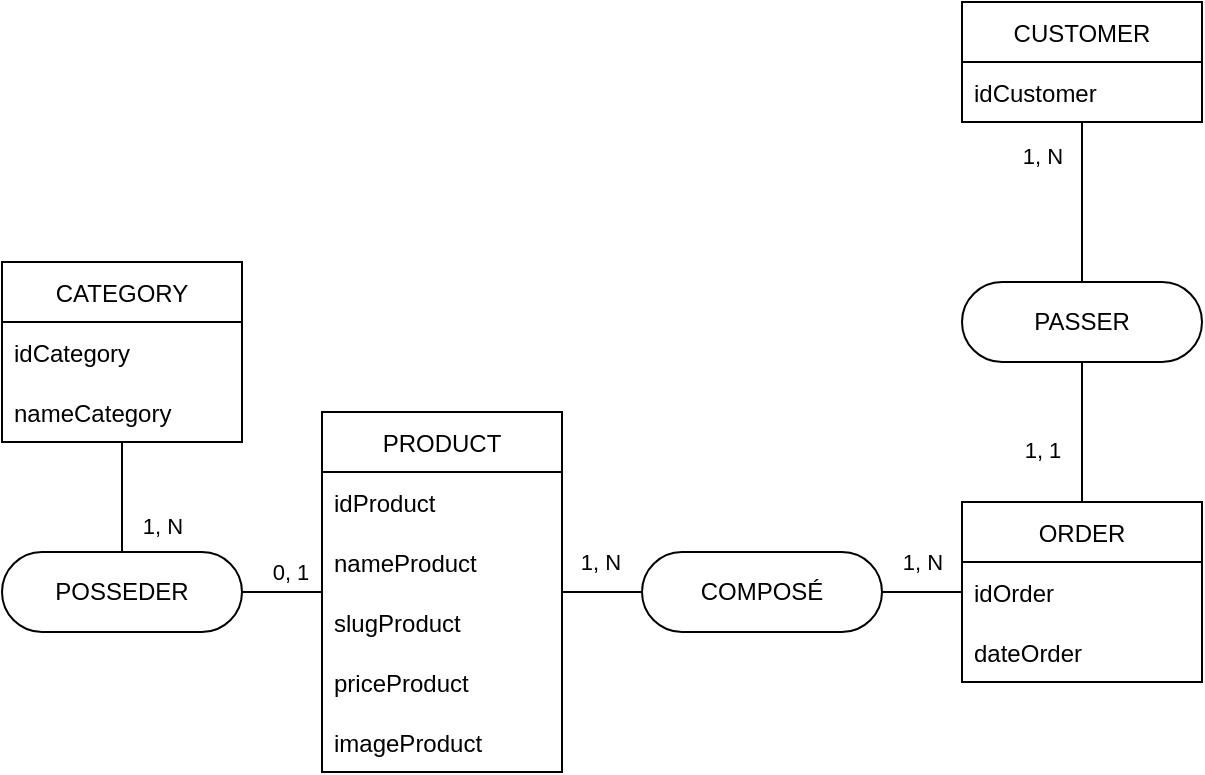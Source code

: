 <mxfile version="16.5.1" type="device"><diagram id="TvuTNaz4oTovYjP0BLDW" name="Page-1"><mxGraphModel dx="683" dy="497" grid="1" gridSize="10" guides="1" tooltips="1" connect="1" arrows="1" fold="1" page="1" pageScale="1" pageWidth="827" pageHeight="1169" math="0" shadow="0"><root><mxCell id="0"/><mxCell id="1" parent="0"/><mxCell id="aPbs6y4cmpTH8MVYR6qt-24" style="edgeStyle=none;rounded=0;orthogonalLoop=1;jettySize=auto;html=1;endArrow=none;endFill=0;" edge="1" parent="1" source="aPbs6y4cmpTH8MVYR6qt-1" target="aPbs6y4cmpTH8MVYR6qt-9"><mxGeometry relative="1" as="geometry"/></mxCell><mxCell id="aPbs6y4cmpTH8MVYR6qt-28" value="1, N" style="edgeLabel;html=1;align=center;verticalAlign=middle;resizable=0;points=[];" vertex="1" connectable="0" parent="aPbs6y4cmpTH8MVYR6qt-24"><mxGeometry x="-0.079" relative="1" as="geometry"><mxPoint y="-15" as="offset"/></mxGeometry></mxCell><mxCell id="aPbs6y4cmpTH8MVYR6qt-1" value="PRODUCT" style="swimlane;fontStyle=0;childLayout=stackLayout;horizontal=1;startSize=30;horizontalStack=0;resizeParent=1;resizeParentMax=0;resizeLast=0;collapsible=1;marginBottom=0;" vertex="1" parent="1"><mxGeometry x="280" y="385" width="120" height="180" as="geometry"/></mxCell><mxCell id="aPbs6y4cmpTH8MVYR6qt-2" value="idProduct" style="text;strokeColor=none;fillColor=none;align=left;verticalAlign=middle;spacingLeft=4;spacingRight=4;overflow=hidden;points=[[0,0.5],[1,0.5]];portConstraint=eastwest;rotatable=0;" vertex="1" parent="aPbs6y4cmpTH8MVYR6qt-1"><mxGeometry y="30" width="120" height="30" as="geometry"/></mxCell><mxCell id="aPbs6y4cmpTH8MVYR6qt-3" value="nameProduct" style="text;strokeColor=none;fillColor=none;align=left;verticalAlign=middle;spacingLeft=4;spacingRight=4;overflow=hidden;points=[[0,0.5],[1,0.5]];portConstraint=eastwest;rotatable=0;" vertex="1" parent="aPbs6y4cmpTH8MVYR6qt-1"><mxGeometry y="60" width="120" height="30" as="geometry"/></mxCell><mxCell id="aPbs6y4cmpTH8MVYR6qt-47" value="slugProduct" style="text;strokeColor=none;fillColor=none;align=left;verticalAlign=middle;spacingLeft=4;spacingRight=4;overflow=hidden;points=[[0,0.5],[1,0.5]];portConstraint=eastwest;rotatable=0;" vertex="1" parent="aPbs6y4cmpTH8MVYR6qt-1"><mxGeometry y="90" width="120" height="30" as="geometry"/></mxCell><mxCell id="aPbs6y4cmpTH8MVYR6qt-4" value="priceProduct" style="text;strokeColor=none;fillColor=none;align=left;verticalAlign=middle;spacingLeft=4;spacingRight=4;overflow=hidden;points=[[0,0.5],[1,0.5]];portConstraint=eastwest;rotatable=0;" vertex="1" parent="aPbs6y4cmpTH8MVYR6qt-1"><mxGeometry y="120" width="120" height="30" as="geometry"/></mxCell><mxCell id="aPbs6y4cmpTH8MVYR6qt-46" value="imageProduct" style="text;strokeColor=none;fillColor=none;align=left;verticalAlign=middle;spacingLeft=4;spacingRight=4;overflow=hidden;points=[[0,0.5],[1,0.5]];portConstraint=eastwest;rotatable=0;" vertex="1" parent="aPbs6y4cmpTH8MVYR6qt-1"><mxGeometry y="150" width="120" height="30" as="geometry"/></mxCell><mxCell id="aPbs6y4cmpTH8MVYR6qt-5" value="ORDER" style="swimlane;fontStyle=0;childLayout=stackLayout;horizontal=1;startSize=30;horizontalStack=0;resizeParent=1;resizeParentMax=0;resizeLast=0;collapsible=1;marginBottom=0;" vertex="1" parent="1"><mxGeometry x="600" y="430" width="120" height="90" as="geometry"/></mxCell><mxCell id="aPbs6y4cmpTH8MVYR6qt-6" value="idOrder" style="text;strokeColor=none;fillColor=none;align=left;verticalAlign=middle;spacingLeft=4;spacingRight=4;overflow=hidden;points=[[0,0.5],[1,0.5]];portConstraint=eastwest;rotatable=0;" vertex="1" parent="aPbs6y4cmpTH8MVYR6qt-5"><mxGeometry y="30" width="120" height="30" as="geometry"/></mxCell><mxCell id="aPbs6y4cmpTH8MVYR6qt-8" value="dateOrder" style="text;strokeColor=none;fillColor=none;align=left;verticalAlign=middle;spacingLeft=4;spacingRight=4;overflow=hidden;points=[[0,0.5],[1,0.5]];portConstraint=eastwest;rotatable=0;" vertex="1" parent="aPbs6y4cmpTH8MVYR6qt-5"><mxGeometry y="60" width="120" height="30" as="geometry"/></mxCell><mxCell id="aPbs6y4cmpTH8MVYR6qt-23" style="edgeStyle=none;rounded=0;orthogonalLoop=1;jettySize=auto;html=1;endArrow=none;endFill=0;" edge="1" parent="1" source="aPbs6y4cmpTH8MVYR6qt-9" target="aPbs6y4cmpTH8MVYR6qt-5"><mxGeometry relative="1" as="geometry"/></mxCell><mxCell id="aPbs6y4cmpTH8MVYR6qt-29" value="1, N" style="edgeLabel;html=1;align=center;verticalAlign=middle;resizable=0;points=[];" vertex="1" connectable="0" parent="aPbs6y4cmpTH8MVYR6qt-23"><mxGeometry x="0.179" y="3" relative="1" as="geometry"><mxPoint x="-4" y="-12" as="offset"/></mxGeometry></mxCell><mxCell id="aPbs6y4cmpTH8MVYR6qt-9" value="COMPOSÉ" style="rounded=1;whiteSpace=wrap;html=1;arcSize=50;" vertex="1" parent="1"><mxGeometry x="440" y="455" width="120" height="40" as="geometry"/></mxCell><mxCell id="aPbs6y4cmpTH8MVYR6qt-42" style="edgeStyle=none;rounded=0;orthogonalLoop=1;jettySize=auto;html=1;endArrow=none;endFill=0;" edge="1" parent="1" source="aPbs6y4cmpTH8MVYR6qt-13" target="aPbs6y4cmpTH8MVYR6qt-30"><mxGeometry relative="1" as="geometry"/></mxCell><mxCell id="aPbs6y4cmpTH8MVYR6qt-44" value="1, N" style="edgeLabel;html=1;align=center;verticalAlign=middle;resizable=0;points=[];" vertex="1" connectable="0" parent="aPbs6y4cmpTH8MVYR6qt-42"><mxGeometry x="-0.676" y="2" relative="1" as="geometry"><mxPoint x="-22" y="4" as="offset"/></mxGeometry></mxCell><mxCell id="aPbs6y4cmpTH8MVYR6qt-13" value="CUSTOMER" style="swimlane;fontStyle=0;childLayout=stackLayout;horizontal=1;startSize=30;horizontalStack=0;resizeParent=1;resizeParentMax=0;resizeLast=0;collapsible=1;marginBottom=0;" vertex="1" parent="1"><mxGeometry x="600" y="180" width="120" height="60" as="geometry"/></mxCell><mxCell id="aPbs6y4cmpTH8MVYR6qt-14" value="idCustomer" style="text;strokeColor=none;fillColor=none;align=left;verticalAlign=middle;spacingLeft=4;spacingRight=4;overflow=hidden;points=[[0,0.5],[1,0.5]];portConstraint=eastwest;rotatable=0;" vertex="1" parent="aPbs6y4cmpTH8MVYR6qt-13"><mxGeometry y="30" width="120" height="30" as="geometry"/></mxCell><mxCell id="aPbs6y4cmpTH8MVYR6qt-43" style="edgeStyle=none;rounded=0;orthogonalLoop=1;jettySize=auto;html=1;endArrow=none;endFill=0;" edge="1" parent="1" source="aPbs6y4cmpTH8MVYR6qt-30" target="aPbs6y4cmpTH8MVYR6qt-5"><mxGeometry relative="1" as="geometry"/></mxCell><mxCell id="aPbs6y4cmpTH8MVYR6qt-45" value="1, 1" style="edgeLabel;html=1;align=center;verticalAlign=middle;resizable=0;points=[];" vertex="1" connectable="0" parent="aPbs6y4cmpTH8MVYR6qt-43"><mxGeometry x="0.26" y="1" relative="1" as="geometry"><mxPoint x="-21" as="offset"/></mxGeometry></mxCell><mxCell id="aPbs6y4cmpTH8MVYR6qt-30" value="PASSER" style="rounded=1;whiteSpace=wrap;html=1;arcSize=50;" vertex="1" parent="1"><mxGeometry x="600" y="320" width="120" height="40" as="geometry"/></mxCell><mxCell id="aPbs6y4cmpTH8MVYR6qt-37" style="edgeStyle=none;rounded=0;orthogonalLoop=1;jettySize=auto;html=1;endArrow=none;endFill=0;" edge="1" parent="1" source="aPbs6y4cmpTH8MVYR6qt-32" target="aPbs6y4cmpTH8MVYR6qt-33"><mxGeometry relative="1" as="geometry"/></mxCell><mxCell id="aPbs6y4cmpTH8MVYR6qt-41" value="1, N" style="edgeLabel;html=1;align=center;verticalAlign=middle;resizable=0;points=[];" vertex="1" connectable="0" parent="aPbs6y4cmpTH8MVYR6qt-37"><mxGeometry x="-0.2" relative="1" as="geometry"><mxPoint x="20" y="9" as="offset"/></mxGeometry></mxCell><mxCell id="aPbs6y4cmpTH8MVYR6qt-39" style="edgeStyle=none;rounded=0;orthogonalLoop=1;jettySize=auto;html=1;endArrow=none;endFill=0;" edge="1" parent="1" source="aPbs6y4cmpTH8MVYR6qt-32" target="aPbs6y4cmpTH8MVYR6qt-1"><mxGeometry relative="1" as="geometry"/></mxCell><mxCell id="aPbs6y4cmpTH8MVYR6qt-40" value="0, 1" style="edgeLabel;html=1;align=center;verticalAlign=middle;resizable=0;points=[];" vertex="1" connectable="0" parent="aPbs6y4cmpTH8MVYR6qt-39"><mxGeometry x="0.2" relative="1" as="geometry"><mxPoint y="-10" as="offset"/></mxGeometry></mxCell><mxCell id="aPbs6y4cmpTH8MVYR6qt-32" value="POSSEDER" style="rounded=1;whiteSpace=wrap;html=1;arcSize=50;" vertex="1" parent="1"><mxGeometry x="120" y="455" width="120" height="40" as="geometry"/></mxCell><mxCell id="aPbs6y4cmpTH8MVYR6qt-33" value="CATEGORY" style="swimlane;fontStyle=0;childLayout=stackLayout;horizontal=1;startSize=30;horizontalStack=0;resizeParent=1;resizeParentMax=0;resizeLast=0;collapsible=1;marginBottom=0;" vertex="1" parent="1"><mxGeometry x="120" y="310" width="120" height="90" as="geometry"/></mxCell><mxCell id="aPbs6y4cmpTH8MVYR6qt-34" value="idCategory" style="text;strokeColor=none;fillColor=none;align=left;verticalAlign=middle;spacingLeft=4;spacingRight=4;overflow=hidden;points=[[0,0.5],[1,0.5]];portConstraint=eastwest;rotatable=0;" vertex="1" parent="aPbs6y4cmpTH8MVYR6qt-33"><mxGeometry y="30" width="120" height="30" as="geometry"/></mxCell><mxCell id="aPbs6y4cmpTH8MVYR6qt-35" value="nameCategory" style="text;strokeColor=none;fillColor=none;align=left;verticalAlign=middle;spacingLeft=4;spacingRight=4;overflow=hidden;points=[[0,0.5],[1,0.5]];portConstraint=eastwest;rotatable=0;" vertex="1" parent="aPbs6y4cmpTH8MVYR6qt-33"><mxGeometry y="60" width="120" height="30" as="geometry"/></mxCell></root></mxGraphModel></diagram></mxfile>